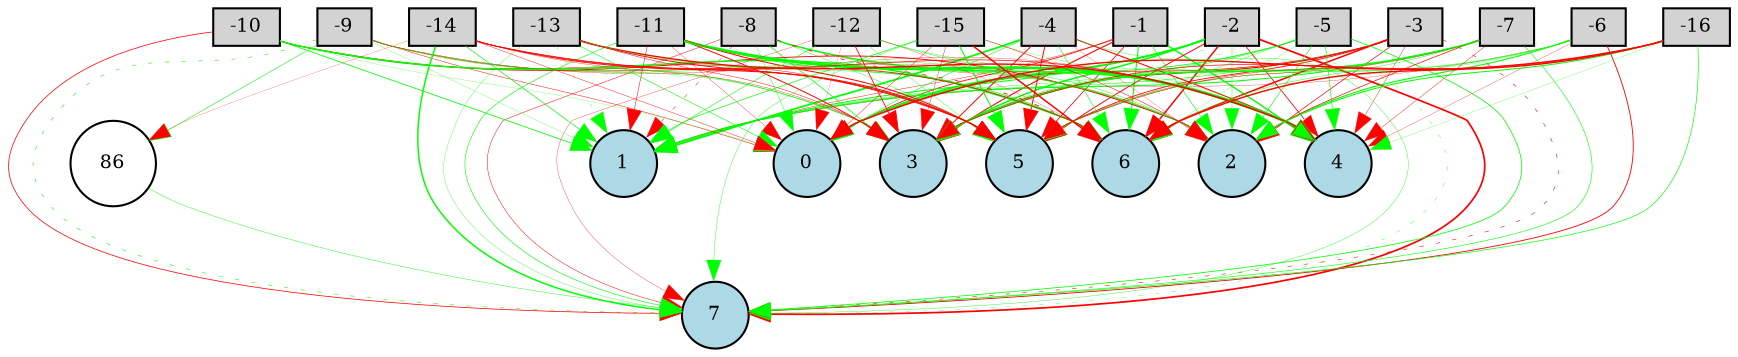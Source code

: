 digraph {
	node [fontsize=9 height=0.2 shape=circle width=0.2]
	-1 [fillcolor=lightgray shape=box style=filled]
	-2 [fillcolor=lightgray shape=box style=filled]
	-3 [fillcolor=lightgray shape=box style=filled]
	-4 [fillcolor=lightgray shape=box style=filled]
	-5 [fillcolor=lightgray shape=box style=filled]
	-6 [fillcolor=lightgray shape=box style=filled]
	-7 [fillcolor=lightgray shape=box style=filled]
	-8 [fillcolor=lightgray shape=box style=filled]
	-9 [fillcolor=lightgray shape=box style=filled]
	-10 [fillcolor=lightgray shape=box style=filled]
	-11 [fillcolor=lightgray shape=box style=filled]
	-12 [fillcolor=lightgray shape=box style=filled]
	-13 [fillcolor=lightgray shape=box style=filled]
	-14 [fillcolor=lightgray shape=box style=filled]
	-15 [fillcolor=lightgray shape=box style=filled]
	-16 [fillcolor=lightgray shape=box style=filled]
	0 [fillcolor=lightblue style=filled]
	1 [fillcolor=lightblue style=filled]
	2 [fillcolor=lightblue style=filled]
	3 [fillcolor=lightblue style=filled]
	4 [fillcolor=lightblue style=filled]
	5 [fillcolor=lightblue style=filled]
	6 [fillcolor=lightblue style=filled]
	7 [fillcolor=lightblue style=filled]
	86 [fillcolor=white style=filled]
	-1 -> 0 [color=red penwidth=0.40149462722315654 style=solid]
	-1 -> 1 [color=red penwidth=0.20411868080546505 style=solid]
	-1 -> 2 [color=green penwidth=0.2821377420196648 style=solid]
	-1 -> 3 [color=red penwidth=0.5215432292415877 style=solid]
	-1 -> 4 [color=green penwidth=0.6547898578767011 style=solid]
	-1 -> 5 [color=red penwidth=0.38644263980385984 style=solid]
	-1 -> 6 [color=green penwidth=0.5018049755047599 style=solid]
	-1 -> 7 [color=green penwidth=0.1591286349580438 style=dotted]
	-2 -> 0 [color=green penwidth=0.8311643186550018 style=solid]
	-2 -> 1 [color=green penwidth=0.47601877681196536 style=solid]
	-2 -> 2 [color=green penwidth=0.20665064626517998 style=solid]
	-2 -> 3 [color=green penwidth=0.7199003142848838 style=solid]
	-2 -> 4 [color=red penwidth=0.396488239267655 style=solid]
	-2 -> 5 [color=red penwidth=0.45441748051938524 style=solid]
	-2 -> 6 [color=red penwidth=0.7015484544442462 style=solid]
	-2 -> 7 [color=red penwidth=0.8235801564656076 style=solid]
	-3 -> 0 [color=red penwidth=0.3650081482065637 style=solid]
	-3 -> 1 [color=green penwidth=0.2576368291899622 style=solid]
	-3 -> 2 [color=red penwidth=0.32956377517308566 style=solid]
	-3 -> 3 [color=red penwidth=0.5578759975366461 style=solid]
	-3 -> 4 [color=red penwidth=0.1894665131167515 style=solid]
	-3 -> 5 [color=red penwidth=0.41286362388947884 style=solid]
	-3 -> 6 [color=red penwidth=0.7225238672285748 style=solid]
	-3 -> 7 [color=red penwidth=0.2731843322561651 style=dotted]
	-4 -> 0 [color=green penwidth=0.25725129029931637 style=solid]
	-4 -> 1 [color=green penwidth=0.8318872312259306 style=solid]
	-4 -> 2 [color=red penwidth=0.1181806801248901 style=solid]
	-4 -> 3 [color=red penwidth=0.4692867939238019 style=solid]
	-4 -> 4 [color=red penwidth=0.5153078570523876 style=solid]
	-4 -> 5 [color=red penwidth=0.4666809221700976 style=solid]
	-4 -> 6 [color=green penwidth=0.2665649399823299 style=solid]
	-4 -> 7 [color=green penwidth=0.17582857980231797 style=solid]
	-5 -> 0 [color=green penwidth=0.3565689720325189 style=solid]
	-5 -> 1 [color=green penwidth=0.1830066789333205 style=solid]
	-5 -> 2 [color=green penwidth=0.28156777064884453 style=solid]
	-5 -> 3 [color=green penwidth=0.23921665480042723 style=solid]
	-5 -> 4 [color=green penwidth=0.292347674300905 style=solid]
	-5 -> 5 [color=green penwidth=0.19216502753998546 style=solid]
	-5 -> 6 [color=green penwidth=0.11340062749817628 style=solid]
	-5 -> 7 [color=green penwidth=0.3694383566985151 style=solid]
	-6 -> 1 [color=red penwidth=0.13445589176307385 style=solid]
	-6 -> 2 [color=green penwidth=0.5269695268460877 style=solid]
	-6 -> 3 [color=green penwidth=0.17267761012797433 style=solid]
	-6 -> 4 [color=red penwidth=0.1366412946138822 style=solid]
	-6 -> 5 [color=green penwidth=0.2856761220356143 style=solid]
	-6 -> 6 [color=green penwidth=0.12970687416070384 style=solid]
	-6 -> 7 [color=red penwidth=0.42191551315254083 style=solid]
	-7 -> 0 [color=green penwidth=0.17436166426002855 style=solid]
	-7 -> 1 [color=green penwidth=0.48307588813681046 style=solid]
	-7 -> 2 [color=red penwidth=0.32820692865705337 style=solid]
	-7 -> 3 [color=green penwidth=0.7833442514447775 style=solid]
	-7 -> 4 [color=red penwidth=0.1929049876991658 style=solid]
	-7 -> 5 [color=red penwidth=0.16250580382053567 style=solid]
	-7 -> 6 [color=green penwidth=0.21065599649802452 style=solid]
	-7 -> 7 [color=green penwidth=0.2771330096588732 style=solid]
	-8 -> 0 [color=green penwidth=0.19084013638837133 style=solid]
	-8 -> 1 [color=red penwidth=0.2054473349359688 style=dotted]
	-8 -> 2 [color=red penwidth=0.1418630937286809 style=solid]
	-8 -> 3 [color=green penwidth=0.3401676697923478 style=solid]
	-8 -> 4 [color=green penwidth=0.6891623712554273 style=solid]
	-8 -> 5 [color=green penwidth=0.18276277216630576 style=solid]
	-8 -> 6 [color=red penwidth=0.40868527850053815 style=dotted]
	-8 -> 7 [color=red penwidth=0.23025000445910485 style=solid]
	-9 -> 0 [color=red penwidth=0.22933737217986241 style=solid]
	-9 -> 1 [color=green penwidth=0.11205929655205579 style=solid]
	-9 -> 2 [color=green penwidth=0.18273431207377977 style=solid]
	-9 -> 3 [color=green penwidth=0.17163325440193453 style=solid]
	-9 -> 4 [color=red penwidth=0.14747415263817634 style=solid]
	-9 -> 5 [color=red penwidth=0.27746190160300266 style=solid]
	-9 -> 6 [color=green penwidth=0.17356823680930622 style=solid]
	-9 -> 7 [color=green penwidth=0.2663907246002715 style=dotted]
	-10 -> 0 [color=green penwidth=0.10439229008770132 style=solid]
	-10 -> 1 [color=green penwidth=0.3814134527113797 style=solid]
	-10 -> 2 [color=red penwidth=0.4467334123682559 style=solid]
	-10 -> 3 [color=green penwidth=0.3257907908319764 style=solid]
	-10 -> 5 [color=red penwidth=0.2266108265437996 style=solid]
	-10 -> 6 [color=green penwidth=0.6685256431846186 style=solid]
	-10 -> 7 [color=red penwidth=0.3598287190894398 style=solid]
	-11 -> 0 [color=red penwidth=0.15962311262621803 style=solid]
	-11 -> 1 [color=red penwidth=0.24622557532244052 style=solid]
	-11 -> 2 [color=green penwidth=0.3387182638896945 style=solid]
	-11 -> 3 [color=red penwidth=0.4649118388161396 style=solid]
	-11 -> 4 [color=green penwidth=1.3249382005010537 style=solid]
	-11 -> 5 [color=red penwidth=0.48501412774519315 style=solid]
	-11 -> 6 [color=green penwidth=0.34543369941005597 style=solid]
	-11 -> 7 [color=green penwidth=0.2873759427423427 style=solid]
	-12 -> 0 [color=red penwidth=0.1007228266066151 style=solid]
	-12 -> 1 [color=green penwidth=0.25813856761451615 style=solid]
	-12 -> 2 [color=green penwidth=0.20406573425927554 style=solid]
	-12 -> 3 [color=red penwidth=0.40070335641515187 style=solid]
	-12 -> 4 [color=green penwidth=0.17687847149941655 style=solid]
	-12 -> 5 [color=green penwidth=0.16310433986584835 style=solid]
	-12 -> 6 [color=red penwidth=0.13148421717363987 style=solid]
	-12 -> 7 [color=red penwidth=0.14928113839587934 style=solid]
	-13 -> 0 [color=green penwidth=0.26867749024795173 style=solid]
	-13 -> 1 [color=green penwidth=0.1581052414153838 style=dotted]
	-13 -> 2 [color=green penwidth=0.22918805734997358 style=solid]
	-13 -> 3 [color=red penwidth=0.22267335014793949 style=solid]
	-13 -> 4 [color=red penwidth=0.6622910916717965 style=solid]
	-13 -> 5 [color=red penwidth=0.46901727843764673 style=solid]
	-13 -> 6 [color=green penwidth=0.16213425297761924 style=solid]
	-13 -> 7 [color=green penwidth=0.14483036199335805 style=solid]
	-14 -> 0 [color=red penwidth=0.1966379125051951 style=solid]
	-14 -> 1 [color=green penwidth=0.3233874356755136 style=solid]
	-14 -> 2 [color=red penwidth=0.11435944382300947 style=solid]
	-14 -> 3 [color=red penwidth=0.15876703879556897 style=solid]
	-14 -> 4 [color=red penwidth=0.3467036929933799 style=solid]
	-14 -> 5 [color=red penwidth=0.4365452666252979 style=solid]
	-14 -> 6 [color=red penwidth=0.36082728165837896 style=solid]
	-14 -> 7 [color=green penwidth=0.7106271617356473 style=solid]
	-15 -> 0 [color=red penwidth=0.19831994790971474 style=solid]
	-15 -> 1 [color=green penwidth=0.3243944287871033 style=solid]
	-15 -> 2 [color=red penwidth=0.24218862042587633 style=solid]
	-15 -> 3 [color=red penwidth=0.19289817865045072 style=solid]
	-15 -> 4 [color=green penwidth=0.12527182254499558 style=solid]
	-15 -> 5 [color=green penwidth=0.4957429031399083 style=solid]
	-15 -> 6 [color=red penwidth=0.7121490432198577 style=solid]
	-15 -> 7 [color=green penwidth=0.17728874839443048 style=solid]
	-16 -> 0 [color=red penwidth=0.6657226521883061 style=solid]
	-16 -> 2 [color=green penwidth=0.48664206297726154 style=solid]
	-16 -> 3 [color=red penwidth=0.3210092241859533 style=solid]
	-16 -> 4 [color=green penwidth=0.11212240842857368 style=solid]
	-16 -> 5 [color=red penwidth=0.19969392972363623 style=solid]
	-16 -> 6 [color=red penwidth=0.6538780968709549 style=solid]
	-16 -> 7 [color=green penwidth=0.3177263309846253 style=solid]
	-9 -> 86 [color=green penwidth=0.2589536911155934 style=solid]
	86 -> 7 [color=green penwidth=0.19625628767395148 style=solid]
	-14 -> 86 [color=red penwidth=0.10320590038830206 style=solid]
}
